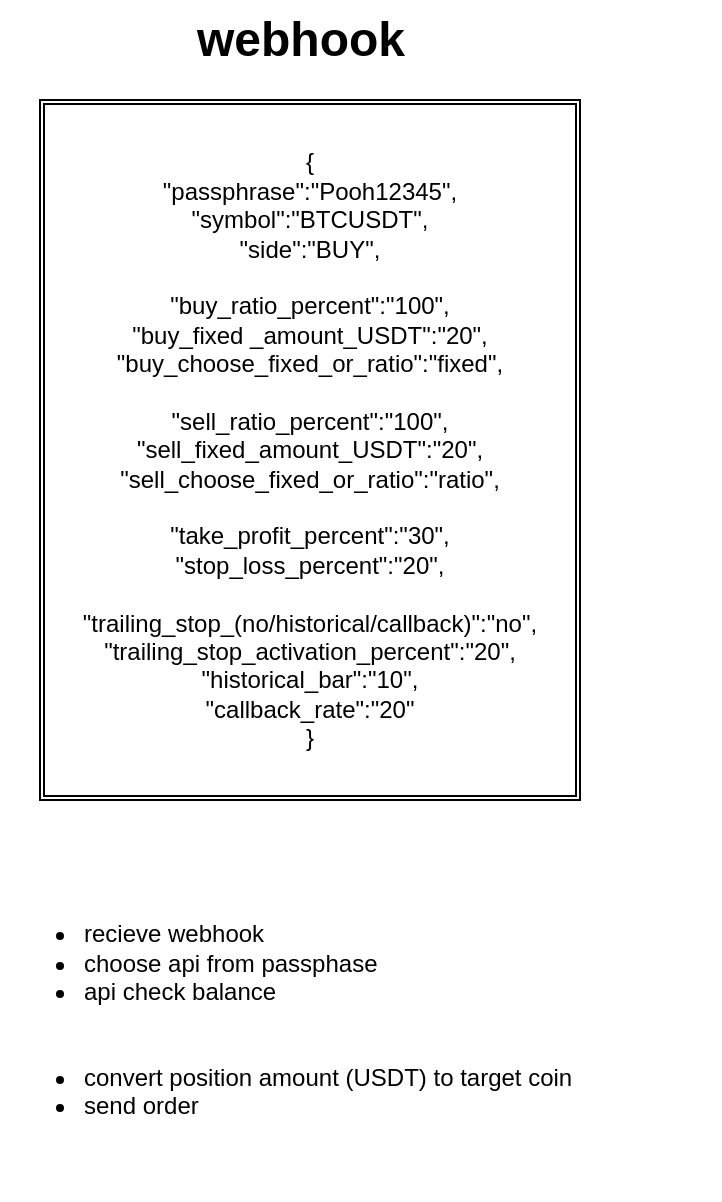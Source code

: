 <mxfile>
    <diagram id="uKswb0lQghz5tNpVuYvl" name="Page-1">
        <mxGraphModel dx="554" dy="745" grid="1" gridSize="10" guides="1" tooltips="1" connect="1" arrows="1" fold="1" page="1" pageScale="1" pageWidth="827" pageHeight="1169" background="none" math="0" shadow="0">
            <root>
                <mxCell id="0"/>
                <mxCell id="1" parent="0"/>
                <mxCell id="2" value="&lt;ul&gt;&lt;li&gt;recieve webhook&lt;br&gt;&lt;/li&gt;&lt;li&gt;choose api from passphase&lt;/li&gt;&lt;li&gt;api check balance&lt;br&gt;&lt;br&gt;&lt;br&gt;&lt;/li&gt;&lt;li&gt;convert position amount (USDT) to target coin&lt;/li&gt;&lt;li&gt;send order&lt;/li&gt;&lt;/ul&gt;" style="text;strokeColor=none;fillColor=none;html=1;whiteSpace=wrap;verticalAlign=middle;overflow=hidden;" parent="1" vertex="1">
                    <mxGeometry x="30" y="420" width="360" height="180" as="geometry"/>
                </mxCell>
                <mxCell id="4" value="&lt;div&gt;{&lt;/div&gt;&lt;div&gt;&quot;passphrase&quot;:&quot;Pooh12345&quot;,&lt;/div&gt;&lt;div&gt;&quot;symbol&quot;:&quot;BTCUSDT&quot;,&lt;/div&gt;&lt;div&gt;&quot;side&quot;:&quot;BUY&quot;,&lt;/div&gt;&lt;div&gt;&lt;br&gt;&lt;/div&gt;&lt;div&gt;&quot;buy_ratio_percent&quot;:&quot;100&quot;,&lt;/div&gt;&lt;div&gt;&quot;buy_fixed _amount_USDT&quot;:&quot;20&quot;,&lt;/div&gt;&lt;div&gt;&quot;buy_choose_fixed_or_ratio&quot;:&quot;fixed&quot;,&lt;/div&gt;&lt;div&gt;&lt;br&gt;&lt;/div&gt;&lt;div&gt;&quot;sell_ratio_percent&quot;:&quot;100&quot;,&lt;/div&gt;&lt;div&gt;&quot;sell_fixed_amount_USDT&quot;:&quot;20&quot;,&lt;/div&gt;&lt;div&gt;&quot;sell_choose_fixed_or_ratio&quot;:&quot;ratio&quot;,&lt;/div&gt;&lt;div&gt;&lt;br&gt;&lt;/div&gt;&lt;div&gt;&quot;take_profit_percent&quot;:&quot;30&quot;,&lt;/div&gt;&lt;div&gt;&quot;stop_loss_percent&quot;:&quot;20&quot;,&lt;/div&gt;&lt;div&gt;&lt;br&gt;&lt;/div&gt;&lt;div&gt;&quot;trailing_stop_(no/historical/callback)&quot;:&quot;no&quot;,&lt;/div&gt;&lt;div&gt;&quot;trailing_stop_activation_percent&quot;:&quot;20&quot;,&lt;/div&gt;&lt;div&gt;&quot;historical_bar&quot;:&quot;10&quot;,&lt;/div&gt;&lt;div&gt;&quot;callback_rate&quot;:&quot;20&quot;&lt;/div&gt;&lt;div&gt;}&lt;/div&gt;" style="shape=ext;double=1;rounded=0;whiteSpace=wrap;html=1;" parent="1" vertex="1">
                    <mxGeometry x="50" y="50" width="270" height="350" as="geometry"/>
                </mxCell>
                <mxCell id="5" value="webhook" style="text;strokeColor=none;fillColor=none;html=1;fontSize=24;fontStyle=1;verticalAlign=middle;align=center;" parent="1" vertex="1">
                    <mxGeometry x="40" width="280" height="40" as="geometry"/>
                </mxCell>
            </root>
        </mxGraphModel>
    </diagram>
</mxfile>